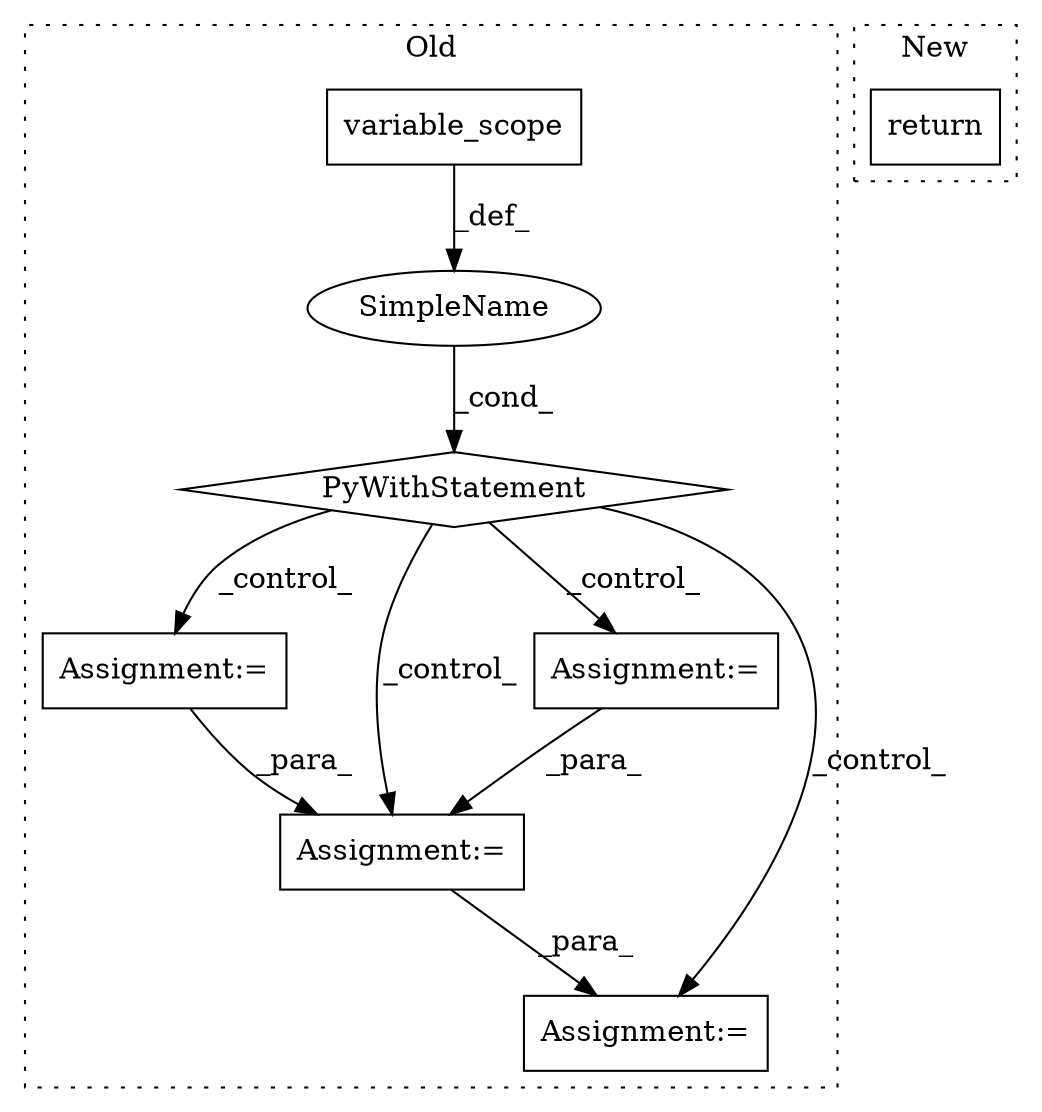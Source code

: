 digraph G {
subgraph cluster0 {
1 [label="variable_scope" a="32" s="2477,2498" l="15,1" shape="box"];
3 [label="PyWithStatement" a="104" s="2464,2499" l="10,2" shape="diamond"];
4 [label="Assignment:=" a="7" s="2608" l="1" shape="box"];
5 [label="SimpleName" a="42" s="" l="" shape="ellipse"];
6 [label="Assignment:=" a="7" s="2732" l="1" shape="box"];
7 [label="Assignment:=" a="7" s="2561" l="1" shape="box"];
8 [label="Assignment:=" a="7" s="2781" l="1" shape="box"];
label = "Old";
style="dotted";
}
subgraph cluster1 {
2 [label="return" a="41" s="6646" l="7" shape="box"];
label = "New";
style="dotted";
}
1 -> 5 [label="_def_"];
3 -> 7 [label="_control_"];
3 -> 8 [label="_control_"];
3 -> 6 [label="_control_"];
3 -> 4 [label="_control_"];
4 -> 6 [label="_para_"];
5 -> 3 [label="_cond_"];
6 -> 8 [label="_para_"];
7 -> 6 [label="_para_"];
}